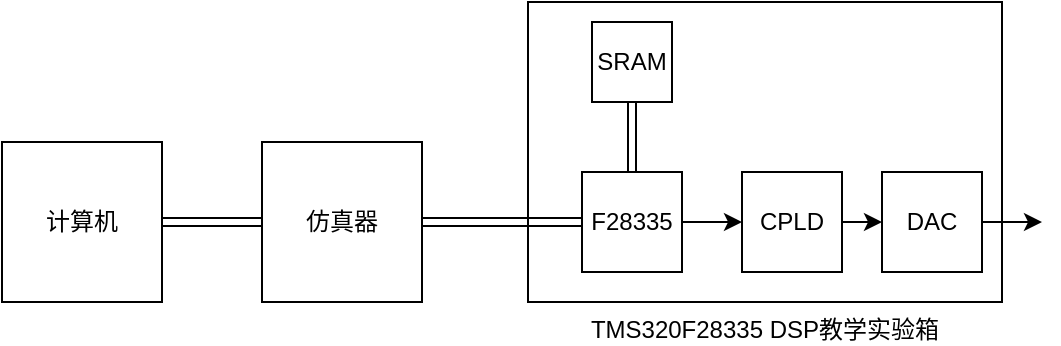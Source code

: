 <mxfile version="21.1.2" type="github">
  <diagram id="prtHgNgQTEPvFCAcTncT" name="Page-1">
    <mxGraphModel dx="794" dy="470" grid="1" gridSize="10" guides="1" tooltips="1" connect="1" arrows="1" fold="1" page="1" pageScale="1" pageWidth="827" pageHeight="1169" math="0" shadow="0">
      <root>
        <mxCell id="0" />
        <mxCell id="1" parent="0" />
        <mxCell id="0aPAi7LhsoKYQK4ZhXvm-5" value="" style="edgeStyle=orthogonalEdgeStyle;rounded=0;orthogonalLoop=1;jettySize=auto;html=1;shape=link;" edge="1" parent="1" source="0aPAi7LhsoKYQK4ZhXvm-2" target="0aPAi7LhsoKYQK4ZhXvm-3">
          <mxGeometry relative="1" as="geometry" />
        </mxCell>
        <mxCell id="0aPAi7LhsoKYQK4ZhXvm-2" value="计算机" style="whiteSpace=wrap;html=1;aspect=fixed;rounded=0;" vertex="1" parent="1">
          <mxGeometry x="180" y="310" width="80" height="80" as="geometry" />
        </mxCell>
        <mxCell id="0aPAi7LhsoKYQK4ZhXvm-6" value="" style="edgeStyle=orthogonalEdgeStyle;rounded=0;orthogonalLoop=1;jettySize=auto;html=1;shape=link;" edge="1" parent="1" source="0aPAi7LhsoKYQK4ZhXvm-3">
          <mxGeometry relative="1" as="geometry">
            <mxPoint x="450" y="350" as="targetPoint" />
          </mxGeometry>
        </mxCell>
        <mxCell id="0aPAi7LhsoKYQK4ZhXvm-3" value="仿真器" style="whiteSpace=wrap;html=1;aspect=fixed;rounded=0;" vertex="1" parent="1">
          <mxGeometry x="310" y="310" width="80" height="80" as="geometry" />
        </mxCell>
        <mxCell id="0aPAi7LhsoKYQK4ZhXvm-4" value="&lt;div style=&quot;&quot;&gt;&lt;span style=&quot;background-color: initial;&quot;&gt;TMS320F28335 DSP&lt;/span&gt;&lt;span style=&quot;background-color: initial;&quot;&gt;教学实验箱&lt;/span&gt;&lt;/div&gt;" style="whiteSpace=wrap;html=1;align=center;labelPosition=center;verticalLabelPosition=bottom;verticalAlign=top;rounded=0;" vertex="1" parent="1">
          <mxGeometry x="443" y="240" width="237" height="150" as="geometry" />
        </mxCell>
        <mxCell id="0aPAi7LhsoKYQK4ZhXvm-17" value="" style="edgeStyle=orthogonalEdgeStyle;orthogonalLoop=1;jettySize=auto;html=1;shape=link;" edge="1" parent="1" source="0aPAi7LhsoKYQK4ZhXvm-8" target="0aPAi7LhsoKYQK4ZhXvm-3">
          <mxGeometry relative="1" as="geometry" />
        </mxCell>
        <mxCell id="0aPAi7LhsoKYQK4ZhXvm-21" value="" style="edgeStyle=orthogonalEdgeStyle;orthogonalLoop=1;jettySize=auto;html=1;" edge="1" parent="1" source="0aPAi7LhsoKYQK4ZhXvm-8" target="0aPAi7LhsoKYQK4ZhXvm-9">
          <mxGeometry relative="1" as="geometry" />
        </mxCell>
        <mxCell id="0aPAi7LhsoKYQK4ZhXvm-8" value="F28335" style="whiteSpace=wrap;html=1;aspect=fixed;rounded=0;" vertex="1" parent="1">
          <mxGeometry x="470" y="325" width="50" height="50" as="geometry" />
        </mxCell>
        <mxCell id="0aPAi7LhsoKYQK4ZhXvm-22" value="" style="edgeStyle=orthogonalEdgeStyle;orthogonalLoop=1;jettySize=auto;html=1;" edge="1" parent="1" source="0aPAi7LhsoKYQK4ZhXvm-9" target="0aPAi7LhsoKYQK4ZhXvm-12">
          <mxGeometry relative="1" as="geometry" />
        </mxCell>
        <mxCell id="0aPAi7LhsoKYQK4ZhXvm-9" value="CPLD" style="whiteSpace=wrap;html=1;aspect=fixed;rounded=0;" vertex="1" parent="1">
          <mxGeometry x="550" y="325" width="50" height="50" as="geometry" />
        </mxCell>
        <mxCell id="0aPAi7LhsoKYQK4ZhXvm-28" value="" style="edgeStyle=orthogonalEdgeStyle;orthogonalLoop=1;jettySize=auto;html=1;" edge="1" parent="1" source="0aPAi7LhsoKYQK4ZhXvm-12">
          <mxGeometry relative="1" as="geometry">
            <mxPoint x="700" y="350" as="targetPoint" />
          </mxGeometry>
        </mxCell>
        <mxCell id="0aPAi7LhsoKYQK4ZhXvm-12" value="DAC" style="whiteSpace=wrap;html=1;aspect=fixed;" vertex="1" parent="1">
          <mxGeometry x="620" y="325" width="50" height="50" as="geometry" />
        </mxCell>
        <mxCell id="0aPAi7LhsoKYQK4ZhXvm-26" value="" style="edgeStyle=orthogonalEdgeStyle;orthogonalLoop=1;jettySize=auto;html=1;shape=link;" edge="1" parent="1" source="0aPAi7LhsoKYQK4ZhXvm-13" target="0aPAi7LhsoKYQK4ZhXvm-8">
          <mxGeometry relative="1" as="geometry" />
        </mxCell>
        <mxCell id="0aPAi7LhsoKYQK4ZhXvm-13" value="SRAM" style="whiteSpace=wrap;html=1;aspect=fixed;" vertex="1" parent="1">
          <mxGeometry x="475" y="250" width="40" height="40" as="geometry" />
        </mxCell>
      </root>
    </mxGraphModel>
  </diagram>
</mxfile>
